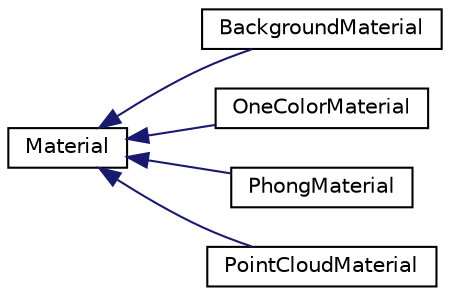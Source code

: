 digraph "Graphical Class Hierarchy"
{
  edge [fontname="Helvetica",fontsize="10",labelfontname="Helvetica",labelfontsize="10"];
  node [fontname="Helvetica",fontsize="10",shape=record];
  rankdir="LR";
  Node1 [label="Material",height=0.2,width=0.4,color="black", fillcolor="white", style="filled",URL="$class_material.html",tooltip="Every Mesh has a material which specifies parameters for shading. "];
  Node1 -> Node2 [dir="back",color="midnightblue",fontsize="10",style="solid",fontname="Helvetica"];
  Node2 [label="BackgroundMaterial",height=0.2,width=0.4,color="black", fillcolor="white", style="filled",URL="$class_background_material.html",tooltip="Every Mesh has a material which specifies parameters for shading. "];
  Node1 -> Node3 [dir="back",color="midnightblue",fontsize="10",style="solid",fontname="Helvetica"];
  Node3 [label="OneColorMaterial",height=0.2,width=0.4,color="black", fillcolor="white", style="filled",URL="$class_one_color_material.html",tooltip="Every Mesh has a material which specifies parameters for shading. "];
  Node1 -> Node4 [dir="back",color="midnightblue",fontsize="10",style="solid",fontname="Helvetica"];
  Node4 [label="PhongMaterial",height=0.2,width=0.4,color="black", fillcolor="white", style="filled",URL="$class_phong_material.html",tooltip="Every Mesh has a material which specifies parameters for shading. "];
  Node1 -> Node5 [dir="back",color="midnightblue",fontsize="10",style="solid",fontname="Helvetica"];
  Node5 [label="PointCloudMaterial",height=0.2,width=0.4,color="black", fillcolor="white", style="filled",URL="$class_point_cloud_material.html",tooltip="Every Mesh has a material which specifies parameters for shading. "];
}
